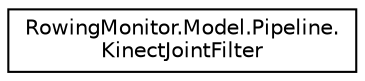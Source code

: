 digraph "Graphical Class Hierarchy"
{
  edge [fontname="Helvetica",fontsize="10",labelfontname="Helvetica",labelfontsize="10"];
  node [fontname="Helvetica",fontsize="10",shape=record];
  rankdir="LR";
  Node0 [label="RowingMonitor.Model.Pipeline.\lKinectJointFilter",height=0.2,width=0.4,color="black", fillcolor="white", style="filled",URL="$class_rowing_monitor_1_1_model_1_1_pipeline_1_1_kinect_joint_filter.html",tooltip="Adapted default Kinect smoothing filter to work with the pipeline. https://social.msdn.microsoft.com/Forums/en-US/ffbc8ec7-7551-4462-88aa-2fab69eac38f/joint-smoothing-code-c-errors-in-kinectjointfilter-class?forum=kinectv2sdk "];
}
